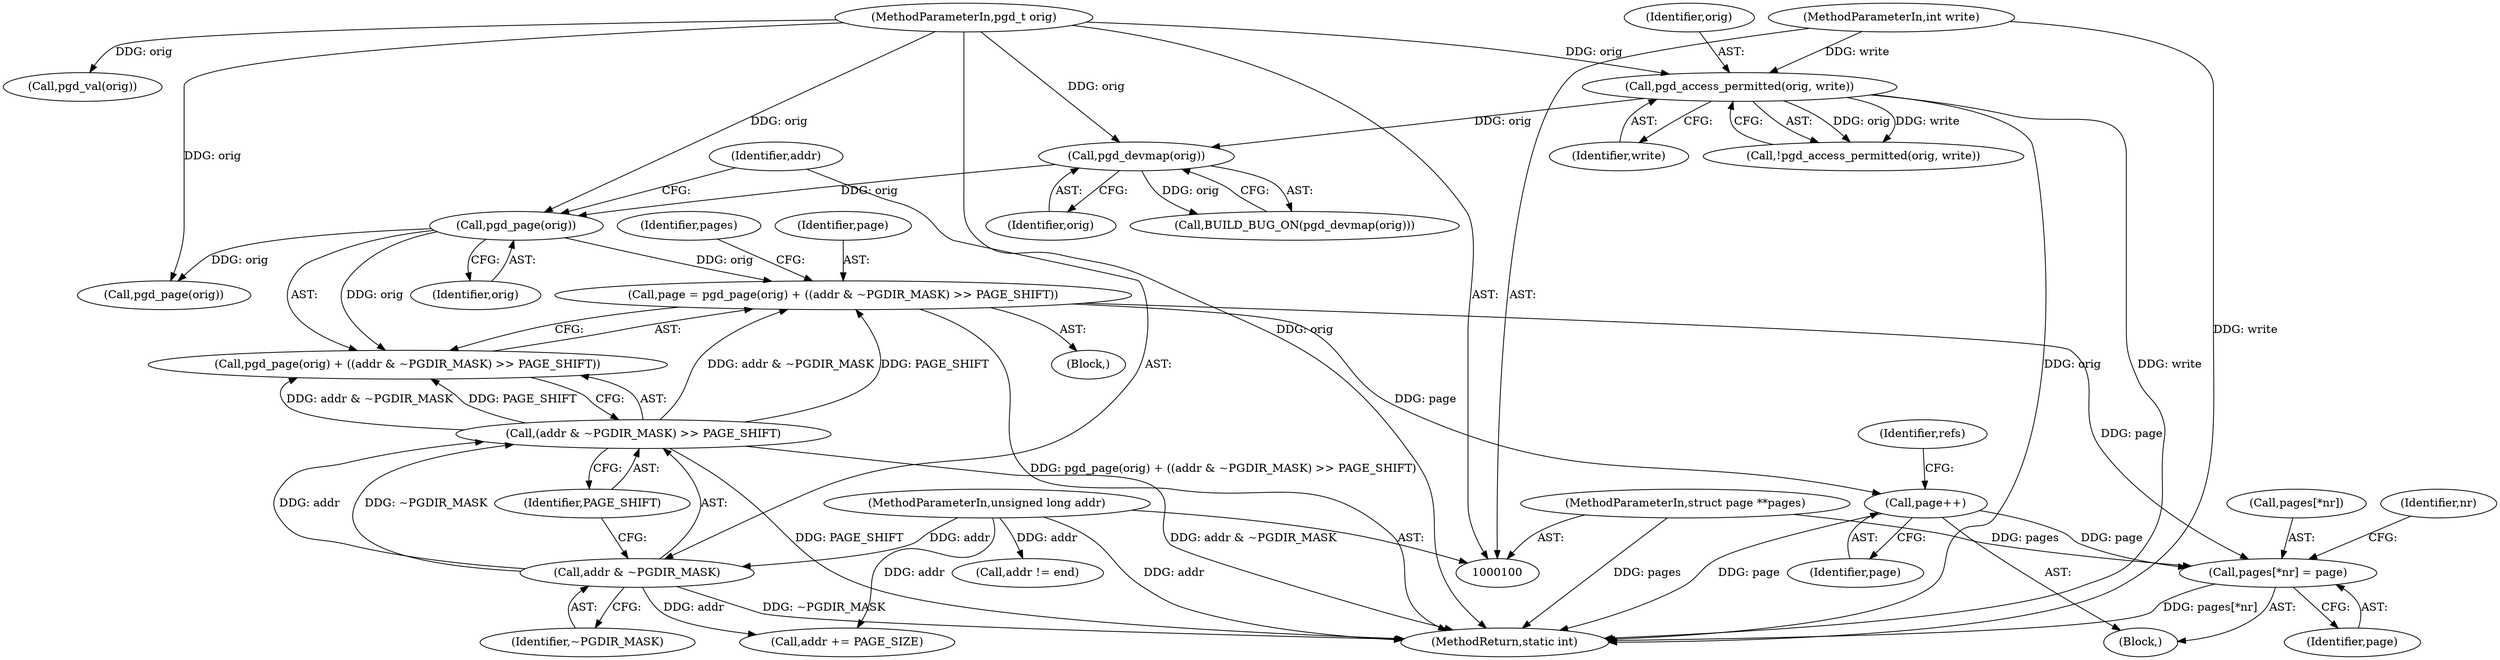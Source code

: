 digraph "0_linux_6b3a707736301c2128ca85ce85fb13f60b5e350a_7@array" {
"1000137" [label="(Call,pages[*nr] = page)"];
"1000125" [label="(Call,page = pgd_page(orig) + ((addr & ~PGDIR_MASK) >> PAGE_SHIFT))"];
"1000128" [label="(Call,pgd_page(orig))"];
"1000120" [label="(Call,pgd_devmap(orig))"];
"1000114" [label="(Call,pgd_access_permitted(orig, write))"];
"1000101" [label="(MethodParameterIn,pgd_t orig)"];
"1000105" [label="(MethodParameterIn,int write)"];
"1000130" [label="(Call,(addr & ~PGDIR_MASK) >> PAGE_SHIFT)"];
"1000131" [label="(Call,addr & ~PGDIR_MASK)"];
"1000103" [label="(MethodParameterIn,unsigned long addr)"];
"1000146" [label="(Call,page++)"];
"1000106" [label="(MethodParameterIn,struct page **pages)"];
"1000108" [label="(Block,)"];
"1000116" [label="(Identifier,write)"];
"1000130" [label="(Call,(addr & ~PGDIR_MASK) >> PAGE_SHIFT)"];
"1000142" [label="(Identifier,page)"];
"1000125" [label="(Call,page = pgd_page(orig) + ((addr & ~PGDIR_MASK) >> PAGE_SHIFT))"];
"1000138" [label="(Call,pages[*nr])"];
"1000106" [label="(MethodParameterIn,struct page **pages)"];
"1000145" [label="(Identifier,nr)"];
"1000101" [label="(MethodParameterIn,pgd_t orig)"];
"1000151" [label="(Call,addr += PAGE_SIZE)"];
"1000114" [label="(Call,pgd_access_permitted(orig, write))"];
"1000136" [label="(Block,)"];
"1000120" [label="(Call,pgd_devmap(orig))"];
"1000115" [label="(Identifier,orig)"];
"1000127" [label="(Call,pgd_page(orig) + ((addr & ~PGDIR_MASK) >> PAGE_SHIFT))"];
"1000119" [label="(Call,BUILD_BUG_ON(pgd_devmap(orig)))"];
"1000133" [label="(Identifier,~PGDIR_MASK)"];
"1000113" [label="(Call,!pgd_access_permitted(orig, write))"];
"1000129" [label="(Identifier,orig)"];
"1000147" [label="(Identifier,page)"];
"1000137" [label="(Call,pages[*nr] = page)"];
"1000131" [label="(Call,addr & ~PGDIR_MASK)"];
"1000128" [label="(Call,pgd_page(orig))"];
"1000149" [label="(Identifier,refs)"];
"1000198" [label="(MethodReturn,static int)"];
"1000134" [label="(Identifier,PAGE_SHIFT)"];
"1000177" [label="(Call,pgd_val(orig))"];
"1000139" [label="(Identifier,pages)"];
"1000103" [label="(MethodParameterIn,unsigned long addr)"];
"1000160" [label="(Call,pgd_page(orig))"];
"1000154" [label="(Call,addr != end)"];
"1000146" [label="(Call,page++)"];
"1000126" [label="(Identifier,page)"];
"1000132" [label="(Identifier,addr)"];
"1000105" [label="(MethodParameterIn,int write)"];
"1000121" [label="(Identifier,orig)"];
"1000137" -> "1000136"  [label="AST: "];
"1000137" -> "1000142"  [label="CFG: "];
"1000138" -> "1000137"  [label="AST: "];
"1000142" -> "1000137"  [label="AST: "];
"1000145" -> "1000137"  [label="CFG: "];
"1000137" -> "1000198"  [label="DDG: pages[*nr]"];
"1000125" -> "1000137"  [label="DDG: page"];
"1000146" -> "1000137"  [label="DDG: page"];
"1000106" -> "1000137"  [label="DDG: pages"];
"1000125" -> "1000108"  [label="AST: "];
"1000125" -> "1000127"  [label="CFG: "];
"1000126" -> "1000125"  [label="AST: "];
"1000127" -> "1000125"  [label="AST: "];
"1000139" -> "1000125"  [label="CFG: "];
"1000125" -> "1000198"  [label="DDG: pgd_page(orig) + ((addr & ~PGDIR_MASK) >> PAGE_SHIFT)"];
"1000128" -> "1000125"  [label="DDG: orig"];
"1000130" -> "1000125"  [label="DDG: addr & ~PGDIR_MASK"];
"1000130" -> "1000125"  [label="DDG: PAGE_SHIFT"];
"1000125" -> "1000146"  [label="DDG: page"];
"1000128" -> "1000127"  [label="AST: "];
"1000128" -> "1000129"  [label="CFG: "];
"1000129" -> "1000128"  [label="AST: "];
"1000132" -> "1000128"  [label="CFG: "];
"1000128" -> "1000127"  [label="DDG: orig"];
"1000120" -> "1000128"  [label="DDG: orig"];
"1000101" -> "1000128"  [label="DDG: orig"];
"1000128" -> "1000160"  [label="DDG: orig"];
"1000120" -> "1000119"  [label="AST: "];
"1000120" -> "1000121"  [label="CFG: "];
"1000121" -> "1000120"  [label="AST: "];
"1000119" -> "1000120"  [label="CFG: "];
"1000120" -> "1000119"  [label="DDG: orig"];
"1000114" -> "1000120"  [label="DDG: orig"];
"1000101" -> "1000120"  [label="DDG: orig"];
"1000114" -> "1000113"  [label="AST: "];
"1000114" -> "1000116"  [label="CFG: "];
"1000115" -> "1000114"  [label="AST: "];
"1000116" -> "1000114"  [label="AST: "];
"1000113" -> "1000114"  [label="CFG: "];
"1000114" -> "1000198"  [label="DDG: orig"];
"1000114" -> "1000198"  [label="DDG: write"];
"1000114" -> "1000113"  [label="DDG: orig"];
"1000114" -> "1000113"  [label="DDG: write"];
"1000101" -> "1000114"  [label="DDG: orig"];
"1000105" -> "1000114"  [label="DDG: write"];
"1000101" -> "1000100"  [label="AST: "];
"1000101" -> "1000198"  [label="DDG: orig"];
"1000101" -> "1000160"  [label="DDG: orig"];
"1000101" -> "1000177"  [label="DDG: orig"];
"1000105" -> "1000100"  [label="AST: "];
"1000105" -> "1000198"  [label="DDG: write"];
"1000130" -> "1000127"  [label="AST: "];
"1000130" -> "1000134"  [label="CFG: "];
"1000131" -> "1000130"  [label="AST: "];
"1000134" -> "1000130"  [label="AST: "];
"1000127" -> "1000130"  [label="CFG: "];
"1000130" -> "1000198"  [label="DDG: PAGE_SHIFT"];
"1000130" -> "1000198"  [label="DDG: addr & ~PGDIR_MASK"];
"1000130" -> "1000127"  [label="DDG: addr & ~PGDIR_MASK"];
"1000130" -> "1000127"  [label="DDG: PAGE_SHIFT"];
"1000131" -> "1000130"  [label="DDG: addr"];
"1000131" -> "1000130"  [label="DDG: ~PGDIR_MASK"];
"1000131" -> "1000133"  [label="CFG: "];
"1000132" -> "1000131"  [label="AST: "];
"1000133" -> "1000131"  [label="AST: "];
"1000134" -> "1000131"  [label="CFG: "];
"1000131" -> "1000198"  [label="DDG: ~PGDIR_MASK"];
"1000103" -> "1000131"  [label="DDG: addr"];
"1000131" -> "1000151"  [label="DDG: addr"];
"1000103" -> "1000100"  [label="AST: "];
"1000103" -> "1000198"  [label="DDG: addr"];
"1000103" -> "1000151"  [label="DDG: addr"];
"1000103" -> "1000154"  [label="DDG: addr"];
"1000146" -> "1000136"  [label="AST: "];
"1000146" -> "1000147"  [label="CFG: "];
"1000147" -> "1000146"  [label="AST: "];
"1000149" -> "1000146"  [label="CFG: "];
"1000146" -> "1000198"  [label="DDG: page"];
"1000106" -> "1000100"  [label="AST: "];
"1000106" -> "1000198"  [label="DDG: pages"];
}
